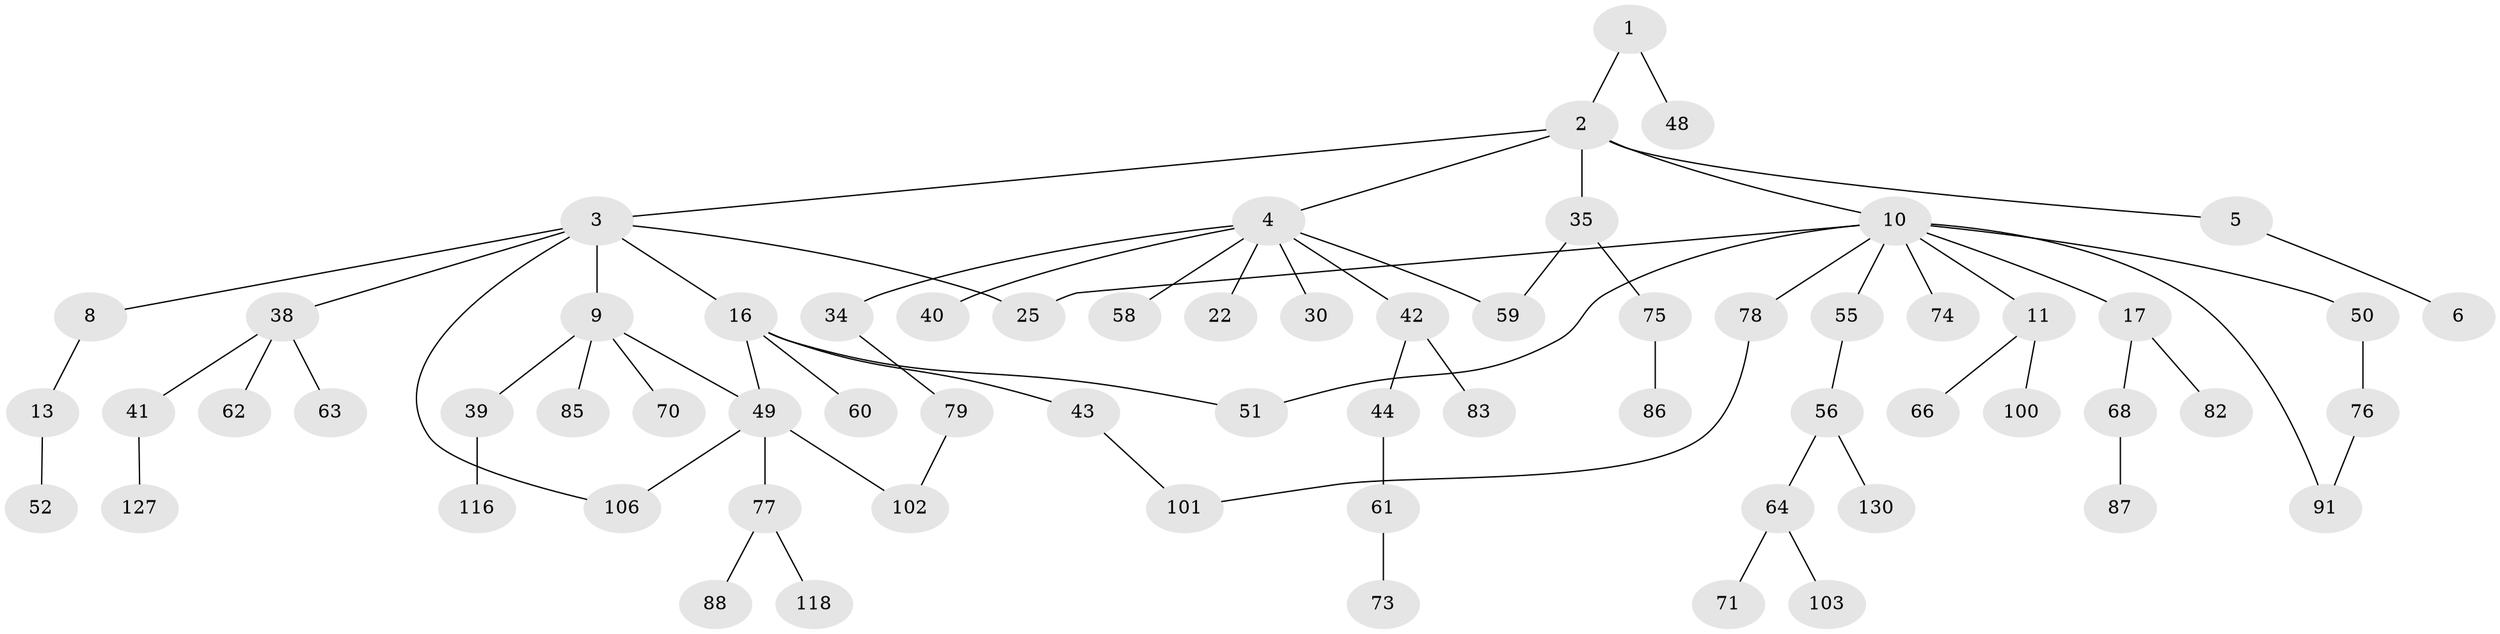 // original degree distribution, {2: 0.3181818181818182, 7: 0.022727272727272728, 9: 0.007575757575757576, 4: 0.07575757575757576, 3: 0.15151515151515152, 5: 0.015151515151515152, 1: 0.4090909090909091}
// Generated by graph-tools (version 1.1) at 2025/13/03/09/25 04:13:28]
// undirected, 66 vertices, 73 edges
graph export_dot {
graph [start="1"]
  node [color=gray90,style=filled];
  1;
  2 [super="+95"];
  3 [super="+125+99"];
  4 [super="+7+15"];
  5 [super="+120"];
  6 [super="+132+90"];
  8 [super="+20+115+81"];
  9 [super="+14+18"];
  10 [super="+12+24+47"];
  11;
  13 [super="+32"];
  16 [super="+107+131+21+89+27"];
  17 [super="+113+67+23"];
  22 [super="+36"];
  25 [super="+37"];
  30 [super="+124+53"];
  34;
  35 [super="+46"];
  38;
  39;
  40;
  41;
  42;
  43 [super="+54"];
  44;
  48;
  49 [super="+112+84"];
  50;
  51 [super="+122"];
  52 [super="+92"];
  55;
  56 [super="+96"];
  58;
  59 [super="+80"];
  60 [super="+109"];
  61;
  62;
  63;
  64 [super="+69"];
  66;
  68;
  70 [super="+111"];
  71;
  73;
  74;
  75;
  76;
  77;
  78 [super="+97"];
  79;
  82;
  83 [super="+93"];
  85;
  86 [super="+110"];
  87;
  88;
  91 [super="+98"];
  100;
  101;
  102;
  103;
  106;
  116 [super="+123"];
  118;
  127;
  130;
  1 -- 2;
  1 -- 48;
  2 -- 3;
  2 -- 4;
  2 -- 5;
  2 -- 10;
  2 -- 35;
  3 -- 8;
  3 -- 9;
  3 -- 16;
  3 -- 38;
  3 -- 25;
  3 -- 106;
  4 -- 30;
  4 -- 34;
  4 -- 58;
  4 -- 22;
  4 -- 42;
  4 -- 59;
  4 -- 40;
  5 -- 6;
  8 -- 13;
  9 -- 85;
  9 -- 39;
  9 -- 49;
  9 -- 70;
  10 -- 11;
  10 -- 17;
  10 -- 50;
  10 -- 74;
  10 -- 55;
  10 -- 25;
  10 -- 91;
  10 -- 78;
  10 -- 51;
  11 -- 66;
  11 -- 100;
  13 -- 52;
  16 -- 43;
  16 -- 51;
  16 -- 60;
  16 -- 49;
  17 -- 68;
  17 -- 82;
  34 -- 79;
  35 -- 75;
  35 -- 59;
  38 -- 41;
  38 -- 62;
  38 -- 63;
  39 -- 116;
  41 -- 127;
  42 -- 44;
  42 -- 83;
  43 -- 101;
  44 -- 61;
  49 -- 77;
  49 -- 106;
  49 -- 102;
  50 -- 76;
  55 -- 56;
  56 -- 64;
  56 -- 130;
  61 -- 73;
  64 -- 71;
  64 -- 103;
  68 -- 87;
  75 -- 86;
  76 -- 91;
  77 -- 88;
  77 -- 118;
  78 -- 101;
  79 -- 102;
}
